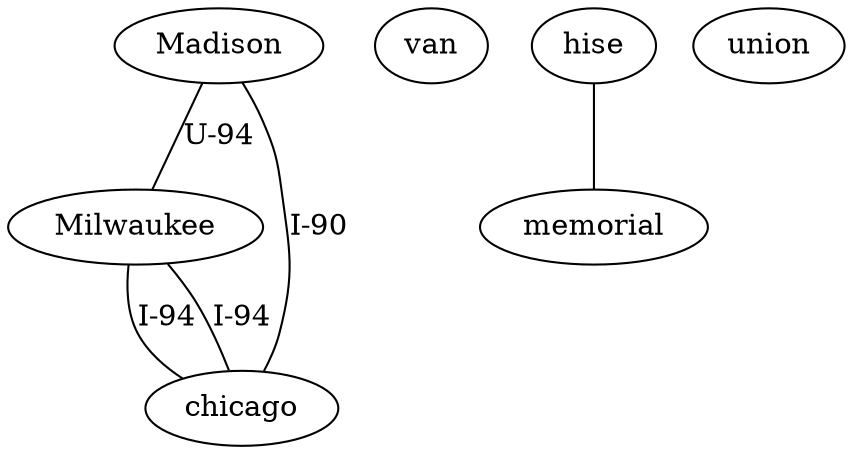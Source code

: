 graph RoadNetwork{
	madison -- milwaukee [label="U-94" distance=80];
	madison -- chicago [label="I-90" distance=147];
	milwaukee -- chicago [label="I-94" distance=93];
	milwaukee -- chicago [label="I-94" distance=97];
	van hise -- memorial union [distance=4]

	madison [label=Madison size=270000];
	milwaukee [label=Milwaukee size=570000];
	chicago [Label=Chicago size=270000];
}